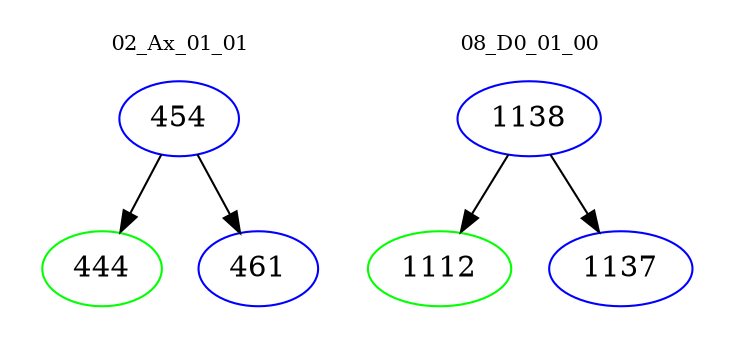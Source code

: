 digraph{
subgraph cluster_0 {
color = white
label = "02_Ax_01_01";
fontsize=10;
T0_454 [label="454", color="blue"]
T0_454 -> T0_444 [color="black"]
T0_444 [label="444", color="green"]
T0_454 -> T0_461 [color="black"]
T0_461 [label="461", color="blue"]
}
subgraph cluster_1 {
color = white
label = "08_D0_01_00";
fontsize=10;
T1_1138 [label="1138", color="blue"]
T1_1138 -> T1_1112 [color="black"]
T1_1112 [label="1112", color="green"]
T1_1138 -> T1_1137 [color="black"]
T1_1137 [label="1137", color="blue"]
}
}
